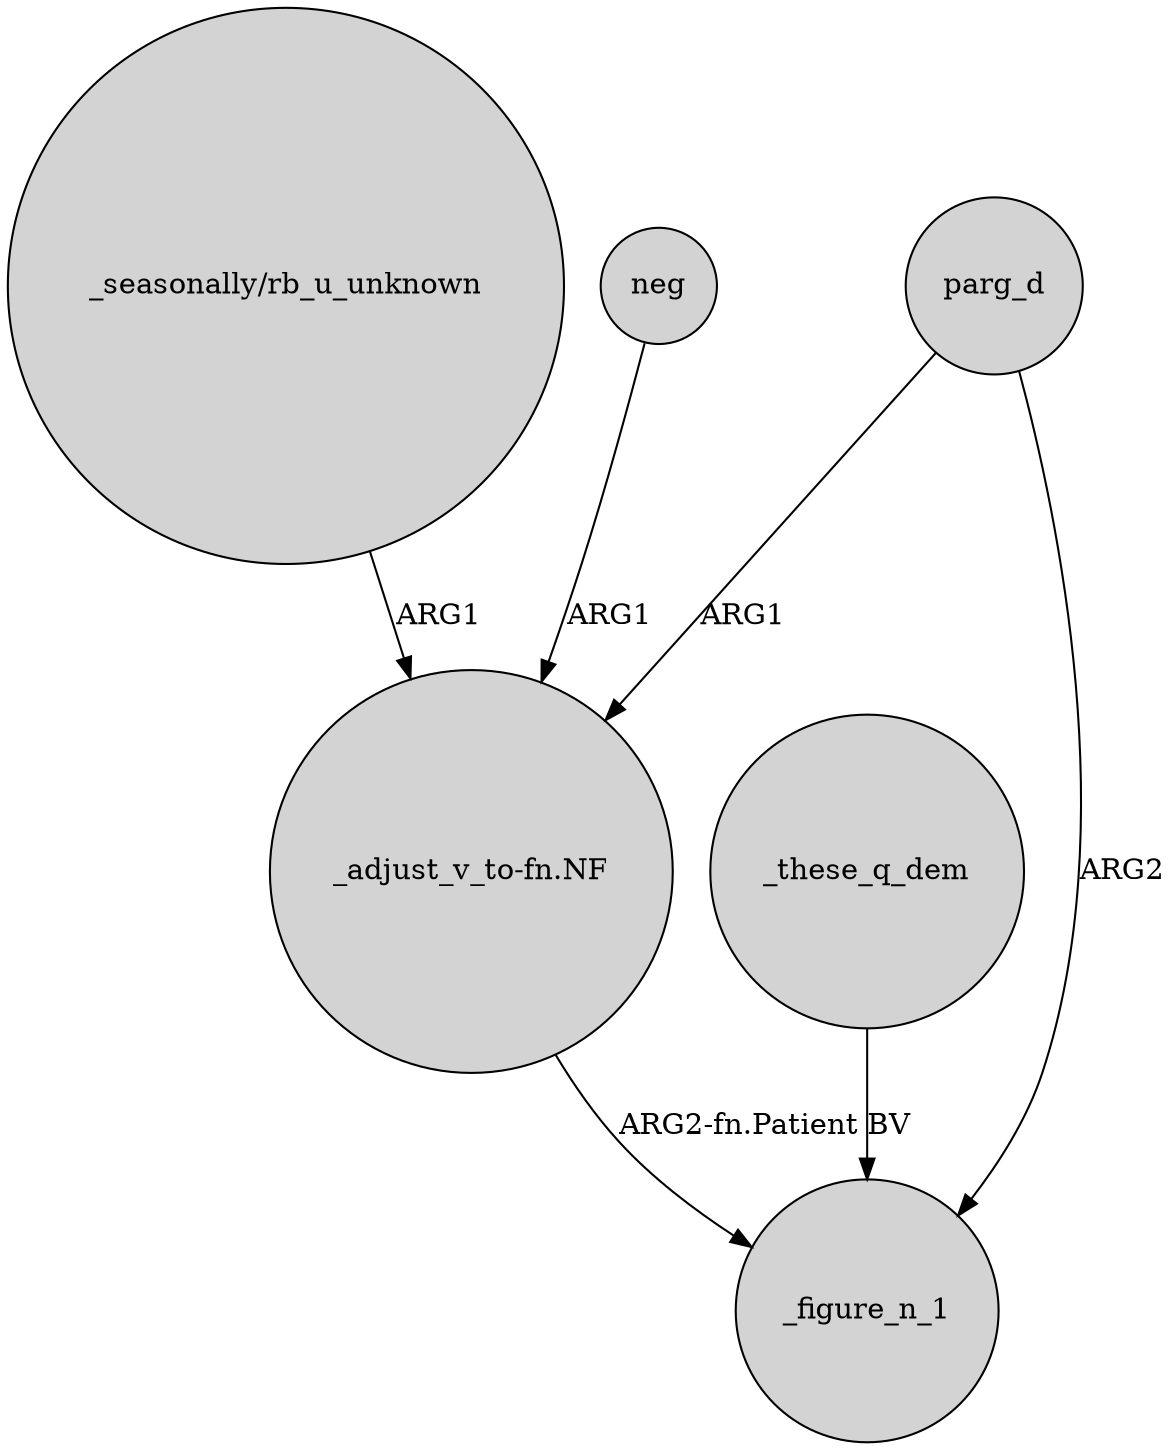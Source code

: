 digraph {
	node [shape=circle style=filled]
	"_seasonally/rb_u_unknown" -> "_adjust_v_to-fn.NF" [label=ARG1]
	_these_q_dem -> _figure_n_1 [label=BV]
	parg_d -> "_adjust_v_to-fn.NF" [label=ARG1]
	neg -> "_adjust_v_to-fn.NF" [label=ARG1]
	parg_d -> _figure_n_1 [label=ARG2]
	"_adjust_v_to-fn.NF" -> _figure_n_1 [label="ARG2-fn.Patient"]
}
